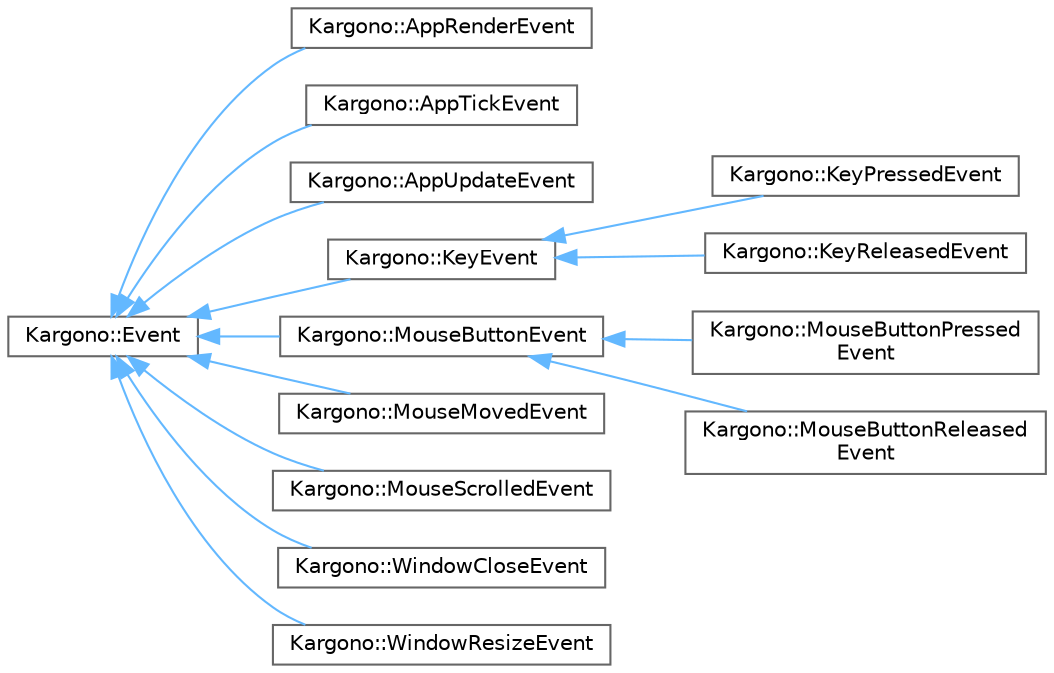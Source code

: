 digraph "Graphical Class Hierarchy"
{
 // LATEX_PDF_SIZE
  bgcolor="transparent";
  edge [fontname=Helvetica,fontsize=10,labelfontname=Helvetica,labelfontsize=10];
  node [fontname=Helvetica,fontsize=10,shape=box,height=0.2,width=0.4];
  rankdir="LR";
  Node0 [id="Node000000",label="Kargono::Event",height=0.2,width=0.4,color="grey40", fillcolor="white", style="filled",URL="$class_kargono_1_1_event.html",tooltip=" "];
  Node0 -> Node1 [id="edge1_Node000000_Node000001",dir="back",color="steelblue1",style="solid",tooltip=" "];
  Node1 [id="Node000001",label="Kargono::AppRenderEvent",height=0.2,width=0.4,color="grey40", fillcolor="white", style="filled",URL="$class_kargono_1_1_app_render_event.html",tooltip=" "];
  Node0 -> Node2 [id="edge2_Node000000_Node000002",dir="back",color="steelblue1",style="solid",tooltip=" "];
  Node2 [id="Node000002",label="Kargono::AppTickEvent",height=0.2,width=0.4,color="grey40", fillcolor="white", style="filled",URL="$class_kargono_1_1_app_tick_event.html",tooltip=" "];
  Node0 -> Node3 [id="edge3_Node000000_Node000003",dir="back",color="steelblue1",style="solid",tooltip=" "];
  Node3 [id="Node000003",label="Kargono::AppUpdateEvent",height=0.2,width=0.4,color="grey40", fillcolor="white", style="filled",URL="$class_kargono_1_1_app_update_event.html",tooltip=" "];
  Node0 -> Node4 [id="edge4_Node000000_Node000004",dir="back",color="steelblue1",style="solid",tooltip=" "];
  Node4 [id="Node000004",label="Kargono::KeyEvent",height=0.2,width=0.4,color="grey40", fillcolor="white", style="filled",URL="$class_kargono_1_1_key_event.html",tooltip=" "];
  Node4 -> Node5 [id="edge5_Node000004_Node000005",dir="back",color="steelblue1",style="solid",tooltip=" "];
  Node5 [id="Node000005",label="Kargono::KeyPressedEvent",height=0.2,width=0.4,color="grey40", fillcolor="white", style="filled",URL="$class_kargono_1_1_key_pressed_event.html",tooltip="Class representing a key press event in the game engine."];
  Node4 -> Node6 [id="edge6_Node000004_Node000006",dir="back",color="steelblue1",style="solid",tooltip=" "];
  Node6 [id="Node000006",label="Kargono::KeyReleasedEvent",height=0.2,width=0.4,color="grey40", fillcolor="white", style="filled",URL="$class_kargono_1_1_key_released_event.html",tooltip=" "];
  Node0 -> Node7 [id="edge7_Node000000_Node000007",dir="back",color="steelblue1",style="solid",tooltip=" "];
  Node7 [id="Node000007",label="Kargono::MouseButtonEvent",height=0.2,width=0.4,color="grey40", fillcolor="white", style="filled",URL="$class_kargono_1_1_mouse_button_event.html",tooltip=" "];
  Node7 -> Node8 [id="edge8_Node000007_Node000008",dir="back",color="steelblue1",style="solid",tooltip=" "];
  Node8 [id="Node000008",label="Kargono::MouseButtonPressed\lEvent",height=0.2,width=0.4,color="grey40", fillcolor="white", style="filled",URL="$class_kargono_1_1_mouse_button_pressed_event.html",tooltip=" "];
  Node7 -> Node9 [id="edge9_Node000007_Node000009",dir="back",color="steelblue1",style="solid",tooltip=" "];
  Node9 [id="Node000009",label="Kargono::MouseButtonReleased\lEvent",height=0.2,width=0.4,color="grey40", fillcolor="white", style="filled",URL="$class_kargono_1_1_mouse_button_released_event.html",tooltip=" "];
  Node0 -> Node10 [id="edge10_Node000000_Node000010",dir="back",color="steelblue1",style="solid",tooltip=" "];
  Node10 [id="Node000010",label="Kargono::MouseMovedEvent",height=0.2,width=0.4,color="grey40", fillcolor="white", style="filled",URL="$class_kargono_1_1_mouse_moved_event.html",tooltip="Represents a mouse moved event."];
  Node0 -> Node11 [id="edge11_Node000000_Node000011",dir="back",color="steelblue1",style="solid",tooltip=" "];
  Node11 [id="Node000011",label="Kargono::MouseScrolledEvent",height=0.2,width=0.4,color="grey40", fillcolor="white", style="filled",URL="$class_kargono_1_1_mouse_scrolled_event.html",tooltip=" "];
  Node0 -> Node12 [id="edge12_Node000000_Node000012",dir="back",color="steelblue1",style="solid",tooltip=" "];
  Node12 [id="Node000012",label="Kargono::WindowCloseEvent",height=0.2,width=0.4,color="grey40", fillcolor="white", style="filled",URL="$class_kargono_1_1_window_close_event.html",tooltip=" "];
  Node0 -> Node13 [id="edge13_Node000000_Node000013",dir="back",color="steelblue1",style="solid",tooltip=" "];
  Node13 [id="Node000013",label="Kargono::WindowResizeEvent",height=0.2,width=0.4,color="grey40", fillcolor="white", style="filled",URL="$class_kargono_1_1_window_resize_event.html",tooltip=" "];
}
